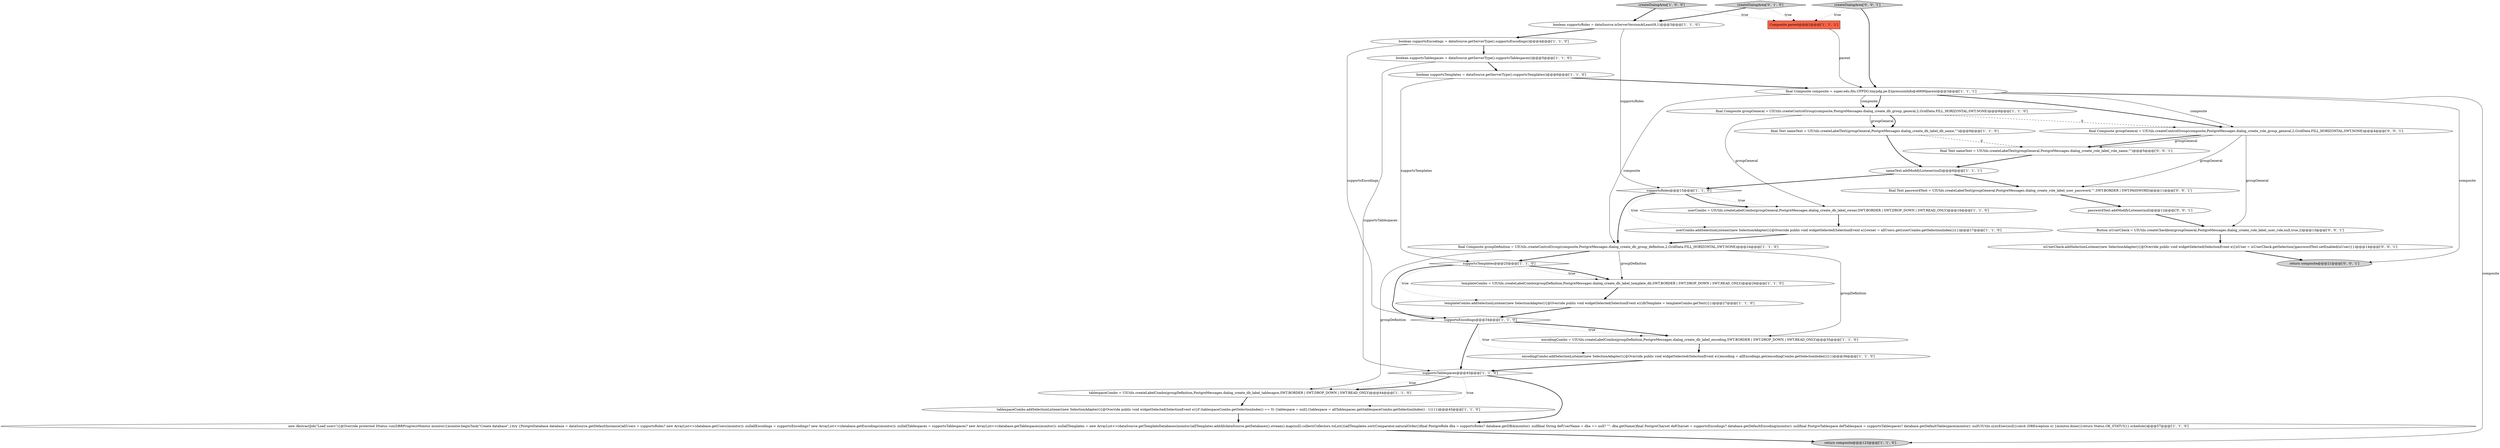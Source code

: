 digraph {
12 [style = filled, label = "supportsRoles@@@15@@@['1', '1', '0']", fillcolor = white, shape = diamond image = "AAA0AAABBB1BBB"];
16 [style = filled, label = "tablespaceCombo.addSelectionListener(new SelectionAdapter(){@Override public void widgetSelected(SelectionEvent e){if (tablespaceCombo.getSelectionIndex() == 0) {tablespace = null}{tablespace = allTablespaces.get(tablespaceCombo.getSelectionIndex() - 1)}}})@@@45@@@['1', '1', '0']", fillcolor = white, shape = ellipse image = "AAA0AAABBB1BBB"];
13 [style = filled, label = "encodingCombo.addSelectionListener(new SelectionAdapter(){@Override public void widgetSelected(SelectionEvent e){encoding = allEncodings.get(encodingCombo.getSelectionIndex())}})@@@36@@@['1', '1', '0']", fillcolor = white, shape = ellipse image = "AAA0AAABBB1BBB"];
8 [style = filled, label = "tablespaceCombo = UIUtils.createLabelCombo(groupDefinition,PostgreMessages.dialog_create_db_label_tablesapce,SWT.BORDER | SWT.DROP_DOWN | SWT.READ_ONLY)@@@44@@@['1', '1', '0']", fillcolor = white, shape = ellipse image = "AAA0AAABBB1BBB"];
25 [style = filled, label = "createDialogArea['0', '1', '0']", fillcolor = lightgray, shape = diamond image = "AAA0AAABBB2BBB"];
4 [style = filled, label = "boolean supportsRoles = dataSource.isServerVersionAtLeast(8,1)@@@3@@@['1', '1', '0']", fillcolor = white, shape = ellipse image = "AAA0AAABBB1BBB"];
23 [style = filled, label = "Composite parent@@@2@@@['1', '1', '1']", fillcolor = tomato, shape = box image = "AAA0AAABBB1BBB"];
2 [style = filled, label = "final Composite composite = super.edu.fdu.CPPDG.tinypdg.pe.ExpressionInfo@46690parent@@@3@@@['1', '1', '1']", fillcolor = white, shape = ellipse image = "AAA0AAABBB1BBB"];
0 [style = filled, label = "boolean supportsTablespaces = dataSource.getServerType().supportsTablespaces()@@@5@@@['1', '1', '0']", fillcolor = white, shape = ellipse image = "AAA0AAABBB1BBB"];
3 [style = filled, label = "templateCombo.addSelectionListener(new SelectionAdapter(){@Override public void widgetSelected(SelectionEvent e){dbTemplate = templateCombo.getText()}})@@@27@@@['1', '1', '0']", fillcolor = white, shape = ellipse image = "AAA0AAABBB1BBB"];
7 [style = filled, label = "final Composite groupGeneral = UIUtils.createControlGroup(composite,PostgreMessages.dialog_create_db_group_general,2,GridData.FILL_HORIZONTAL,SWT.NONE)@@@8@@@['1', '1', '0']", fillcolor = white, shape = ellipse image = "AAA0AAABBB1BBB"];
32 [style = filled, label = "createDialogArea['0', '0', '1']", fillcolor = lightgray, shape = diamond image = "AAA0AAABBB3BBB"];
31 [style = filled, label = "Button isUserCheck = UIUtils.createCheckbox(groupGeneral,PostgreMessages.dialog_create_role_label_user_role,null,true,2)@@@13@@@['0', '0', '1']", fillcolor = white, shape = ellipse image = "AAA0AAABBB3BBB"];
9 [style = filled, label = "supportsEncodings@@@34@@@['1', '1', '0']", fillcolor = white, shape = diamond image = "AAA0AAABBB1BBB"];
29 [style = filled, label = "passwordText.addModifyListener(null)@@@12@@@['0', '0', '1']", fillcolor = white, shape = ellipse image = "AAA0AAABBB3BBB"];
6 [style = filled, label = "boolean supportsEncodings = dataSource.getServerType().supportsEncodings()@@@4@@@['1', '1', '0']", fillcolor = white, shape = ellipse image = "AAA0AAABBB1BBB"];
14 [style = filled, label = "return composite@@@123@@@['1', '1', '0']", fillcolor = lightgray, shape = ellipse image = "AAA0AAABBB1BBB"];
27 [style = filled, label = "return composite@@@21@@@['0', '0', '1']", fillcolor = lightgray, shape = ellipse image = "AAA0AAABBB3BBB"];
15 [style = filled, label = "supportsTemplates@@@25@@@['1', '1', '0']", fillcolor = white, shape = diamond image = "AAA0AAABBB1BBB"];
26 [style = filled, label = "final Text nameText = UIUtils.createLabelText(groupGeneral,PostgreMessages.dialog_create_role_label_role_name,\"\")@@@5@@@['0', '0', '1']", fillcolor = white, shape = ellipse image = "AAA0AAABBB3BBB"];
1 [style = filled, label = "boolean supportsTemplates = dataSource.getServerType().supportsTemplates()@@@6@@@['1', '1', '0']", fillcolor = white, shape = ellipse image = "AAA0AAABBB1BBB"];
18 [style = filled, label = "final Text nameText = UIUtils.createLabelText(groupGeneral,PostgreMessages.dialog_create_db_label_db_name,\"\")@@@9@@@['1', '1', '0']", fillcolor = white, shape = ellipse image = "AAA0AAABBB1BBB"];
33 [style = filled, label = "final Text passwordText = UIUtils.createLabelText(groupGeneral,PostgreMessages.dialog_create_role_label_user_password,\"\",SWT.BORDER | SWT.PASSWORD)@@@11@@@['0', '0', '1']", fillcolor = white, shape = ellipse image = "AAA0AAABBB3BBB"];
30 [style = filled, label = "final Composite groupGeneral = UIUtils.createControlGroup(composite,PostgreMessages.dialog_create_role_group_general,2,GridData.FILL_HORIZONTAL,SWT.NONE)@@@4@@@['0', '0', '1']", fillcolor = white, shape = ellipse image = "AAA0AAABBB3BBB"];
22 [style = filled, label = "encodingCombo = UIUtils.createLabelCombo(groupDefinition,PostgreMessages.dialog_create_db_label_encoding,SWT.BORDER | SWT.DROP_DOWN | SWT.READ_ONLY)@@@35@@@['1', '1', '0']", fillcolor = white, shape = ellipse image = "AAA0AAABBB1BBB"];
5 [style = filled, label = "nameText.addModifyListener(null)@@@6@@@['1', '1', '1']", fillcolor = white, shape = ellipse image = "AAA0AAABBB1BBB"];
28 [style = filled, label = "isUserCheck.addSelectionListener(new SelectionAdapter(){@Override public void widgetSelected(SelectionEvent e){isUser = isUserCheck.getSelection()passwordText.setEnabled(isUser)}})@@@14@@@['0', '0', '1']", fillcolor = white, shape = ellipse image = "AAA0AAABBB3BBB"];
10 [style = filled, label = "templateCombo = UIUtils.createLabelCombo(groupDefinition,PostgreMessages.dialog_create_db_label_template_db,SWT.BORDER | SWT.DROP_DOWN | SWT.READ_ONLY)@@@26@@@['1', '1', '0']", fillcolor = white, shape = ellipse image = "AAA0AAABBB1BBB"];
19 [style = filled, label = "final Composite groupDefinition = UIUtils.createControlGroup(composite,PostgreMessages.dialog_create_db_group_definition,2,GridData.FILL_HORIZONTAL,SWT.NONE)@@@24@@@['1', '1', '0']", fillcolor = white, shape = ellipse image = "AAA0AAABBB1BBB"];
24 [style = filled, label = "supportsTablespaces@@@43@@@['1', '1', '0']", fillcolor = white, shape = diamond image = "AAA0AAABBB1BBB"];
20 [style = filled, label = "createDialogArea['1', '0', '0']", fillcolor = lightgray, shape = diamond image = "AAA0AAABBB1BBB"];
21 [style = filled, label = "userCombo = UIUtils.createLabelCombo(groupGeneral,PostgreMessages.dialog_create_db_label_owner,SWT.BORDER | SWT.DROP_DOWN | SWT.READ_ONLY)@@@16@@@['1', '1', '0']", fillcolor = white, shape = ellipse image = "AAA0AAABBB1BBB"];
11 [style = filled, label = "userCombo.addSelectionListener(new SelectionAdapter(){@Override public void widgetSelected(SelectionEvent e){owner = allUsers.get(userCombo.getSelectionIndex())}})@@@17@@@['1', '1', '0']", fillcolor = white, shape = ellipse image = "AAA0AAABBB1BBB"];
17 [style = filled, label = "new AbstractJob(\"Load users\"){@Override protected IStatus run(DBRProgressMonitor monitor){monitor.beginTask(\"Create database\",1)try {PostgreDatabase database = dataSource.getDefaultInstance()allUsers = supportsRoles? new ArrayList<>(database.getUsers(monitor)): nullallEncodings = supportsEncodings? new ArrayList<>(database.getEncodings(monitor)): nullallTablespaces = supportsTablespaces? new ArrayList<>(database.getTablespaces(monitor)): nullallTemplates = new ArrayList<>(dataSource.getTemplateDatabases(monitor))allTemplates.addAll(dataSource.getDatabases().stream().map(null).collect(Collectors.toList()))allTemplates.sort(Comparator.naturalOrder())final PostgreRole dba = supportsRoles? database.getDBA(monitor): nullfinal String defUserName = dba == null? \"\": dba.getName()final PostgreCharset defCharset = supportsEncodings? database.getDefaultEncoding(monitor): nullfinal PostgreTablespace defTablespace = supportsTablespaces? database.getDefaultTablespace(monitor): nullUIUtils.syncExec(null)}catch (DBException e) {monitor.done()}return Status.OK_STATUS}}.schedule()@@@57@@@['1', '1', '0']", fillcolor = white, shape = ellipse image = "AAA0AAABBB1BBB"];
8->16 [style = bold, label=""];
9->22 [style = bold, label=""];
9->22 [style = dotted, label="true"];
21->11 [style = bold, label=""];
4->6 [style = bold, label=""];
30->26 [style = bold, label=""];
6->9 [style = solid, label="supportsEncodings"];
2->19 [style = solid, label="composite"];
15->9 [style = bold, label=""];
2->30 [style = solid, label="composite"];
2->7 [style = bold, label=""];
7->18 [style = bold, label=""];
12->11 [style = dotted, label="true"];
6->0 [style = bold, label=""];
20->4 [style = bold, label=""];
18->5 [style = bold, label=""];
24->17 [style = bold, label=""];
30->26 [style = solid, label="groupGeneral"];
12->21 [style = bold, label=""];
19->15 [style = bold, label=""];
9->13 [style = dotted, label="true"];
32->23 [style = dotted, label="true"];
7->30 [style = dashed, label="0"];
4->12 [style = solid, label="supportsRoles"];
2->7 [style = solid, label="composite"];
19->10 [style = solid, label="groupDefinition"];
17->14 [style = bold, label=""];
7->21 [style = solid, label="groupGeneral"];
13->24 [style = bold, label=""];
19->8 [style = solid, label="groupDefinition"];
0->1 [style = bold, label=""];
10->3 [style = bold, label=""];
15->10 [style = dotted, label="true"];
20->23 [style = dotted, label="true"];
28->27 [style = bold, label=""];
2->27 [style = solid, label="composite"];
24->8 [style = dotted, label="true"];
1->15 [style = solid, label="supportsTemplates"];
9->24 [style = bold, label=""];
25->4 [style = bold, label=""];
7->18 [style = solid, label="groupGeneral"];
26->5 [style = bold, label=""];
32->2 [style = bold, label=""];
12->21 [style = dotted, label="true"];
11->19 [style = bold, label=""];
3->9 [style = bold, label=""];
19->22 [style = solid, label="groupDefinition"];
12->19 [style = bold, label=""];
29->31 [style = bold, label=""];
24->16 [style = dotted, label="true"];
18->26 [style = dashed, label="0"];
2->30 [style = bold, label=""];
5->33 [style = bold, label=""];
5->12 [style = bold, label=""];
16->17 [style = bold, label=""];
2->14 [style = solid, label="composite"];
24->8 [style = bold, label=""];
0->24 [style = solid, label="supportsTablespaces"];
31->28 [style = bold, label=""];
30->33 [style = solid, label="groupGeneral"];
15->10 [style = bold, label=""];
1->2 [style = bold, label=""];
33->29 [style = bold, label=""];
25->23 [style = dotted, label="true"];
22->13 [style = bold, label=""];
30->31 [style = solid, label="groupGeneral"];
15->3 [style = dotted, label="true"];
23->2 [style = solid, label="parent"];
}
